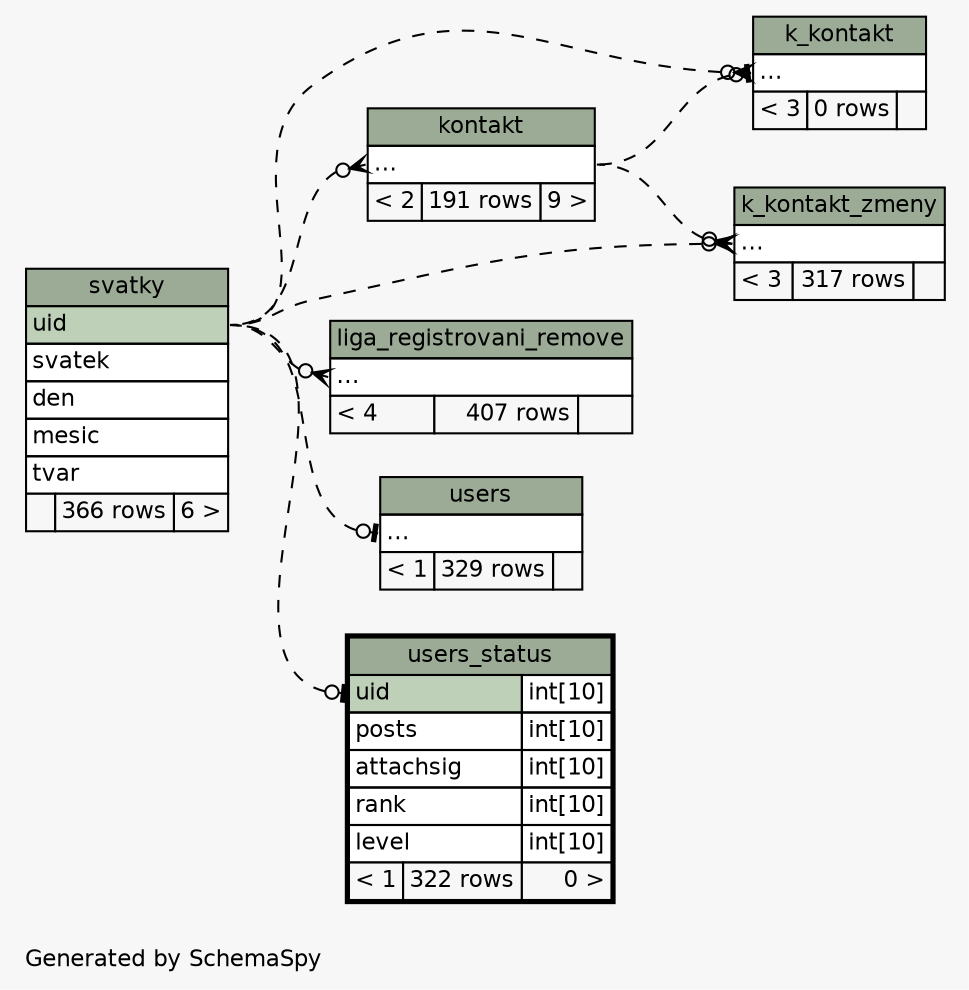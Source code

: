 // dot 2.38.0 on Mac OS X 10.9.4
// SchemaSpy rev 590
digraph "impliedTwoDegreesRelationshipsDiagram" {
  graph [
    rankdir="RL"
    bgcolor="#f7f7f7"
    label="\nGenerated by SchemaSpy"
    labeljust="l"
    nodesep="0.18"
    ranksep="0.46"
    fontname="Helvetica"
    fontsize="11"
  ];
  node [
    fontname="Helvetica"
    fontsize="11"
    shape="plaintext"
  ];
  edge [
    arrowsize="0.8"
  ];
  "k_kontakt":"elipses":w -> "kontakt":"elipses":e [arrowhead=none dir=back arrowtail=teeodot style=dashed];
  "k_kontakt":"elipses":w -> "svatky":"uid":e [arrowhead=none dir=back arrowtail=crowodot style=dashed];
  "k_kontakt_zmeny":"elipses":w -> "kontakt":"elipses":e [arrowhead=none dir=back arrowtail=crowodot style=dashed];
  "k_kontakt_zmeny":"elipses":w -> "svatky":"uid":e [arrowhead=none dir=back arrowtail=crowodot style=dashed];
  "kontakt":"elipses":w -> "svatky":"uid":e [arrowhead=none dir=back arrowtail=crowodot style=dashed];
  "liga_registrovani_remove":"elipses":w -> "svatky":"uid":e [arrowhead=none dir=back arrowtail=crowodot style=dashed];
  "users":"elipses":w -> "svatky":"uid":e [arrowhead=none dir=back arrowtail=teeodot style=dashed];
  "users_status":"uid":w -> "svatky":"uid":e [arrowhead=none dir=back arrowtail=teeodot style=dashed];
  "k_kontakt" [
    label=<
    <TABLE BORDER="0" CELLBORDER="1" CELLSPACING="0" BGCOLOR="#ffffff">
      <TR><TD COLSPAN="3" BGCOLOR="#9bab96" ALIGN="CENTER">k_kontakt</TD></TR>
      <TR><TD PORT="elipses" COLSPAN="3" ALIGN="LEFT">...</TD></TR>
      <TR><TD ALIGN="LEFT" BGCOLOR="#f7f7f7">&lt; 3</TD><TD ALIGN="RIGHT" BGCOLOR="#f7f7f7">0 rows</TD><TD ALIGN="RIGHT" BGCOLOR="#f7f7f7">  </TD></TR>
    </TABLE>>
    URL="k_kontakt.html"
    tooltip="k_kontakt"
  ];
  "k_kontakt_zmeny" [
    label=<
    <TABLE BORDER="0" CELLBORDER="1" CELLSPACING="0" BGCOLOR="#ffffff">
      <TR><TD COLSPAN="3" BGCOLOR="#9bab96" ALIGN="CENTER">k_kontakt_zmeny</TD></TR>
      <TR><TD PORT="elipses" COLSPAN="3" ALIGN="LEFT">...</TD></TR>
      <TR><TD ALIGN="LEFT" BGCOLOR="#f7f7f7">&lt; 3</TD><TD ALIGN="RIGHT" BGCOLOR="#f7f7f7">317 rows</TD><TD ALIGN="RIGHT" BGCOLOR="#f7f7f7">  </TD></TR>
    </TABLE>>
    URL="k_kontakt_zmeny.html"
    tooltip="k_kontakt_zmeny"
  ];
  "kontakt" [
    label=<
    <TABLE BORDER="0" CELLBORDER="1" CELLSPACING="0" BGCOLOR="#ffffff">
      <TR><TD COLSPAN="3" BGCOLOR="#9bab96" ALIGN="CENTER">kontakt</TD></TR>
      <TR><TD PORT="elipses" COLSPAN="3" ALIGN="LEFT">...</TD></TR>
      <TR><TD ALIGN="LEFT" BGCOLOR="#f7f7f7">&lt; 2</TD><TD ALIGN="RIGHT" BGCOLOR="#f7f7f7">191 rows</TD><TD ALIGN="RIGHT" BGCOLOR="#f7f7f7">9 &gt;</TD></TR>
    </TABLE>>
    URL="kontakt.html"
    tooltip="kontakt"
  ];
  "liga_registrovani_remove" [
    label=<
    <TABLE BORDER="0" CELLBORDER="1" CELLSPACING="0" BGCOLOR="#ffffff">
      <TR><TD COLSPAN="3" BGCOLOR="#9bab96" ALIGN="CENTER">liga_registrovani_remove</TD></TR>
      <TR><TD PORT="elipses" COLSPAN="3" ALIGN="LEFT">...</TD></TR>
      <TR><TD ALIGN="LEFT" BGCOLOR="#f7f7f7">&lt; 4</TD><TD ALIGN="RIGHT" BGCOLOR="#f7f7f7">407 rows</TD><TD ALIGN="RIGHT" BGCOLOR="#f7f7f7">  </TD></TR>
    </TABLE>>
    URL="liga_registrovani_remove.html"
    tooltip="liga_registrovani_remove"
  ];
  "svatky" [
    label=<
    <TABLE BORDER="0" CELLBORDER="1" CELLSPACING="0" BGCOLOR="#ffffff">
      <TR><TD COLSPAN="3" BGCOLOR="#9bab96" ALIGN="CENTER">svatky</TD></TR>
      <TR><TD PORT="uid" COLSPAN="3" BGCOLOR="#bed1b8" ALIGN="LEFT">uid</TD></TR>
      <TR><TD PORT="svatek" COLSPAN="3" ALIGN="LEFT">svatek</TD></TR>
      <TR><TD PORT="den" COLSPAN="3" ALIGN="LEFT">den</TD></TR>
      <TR><TD PORT="mesic" COLSPAN="3" ALIGN="LEFT">mesic</TD></TR>
      <TR><TD PORT="tvar" COLSPAN="3" ALIGN="LEFT">tvar</TD></TR>
      <TR><TD ALIGN="LEFT" BGCOLOR="#f7f7f7">  </TD><TD ALIGN="RIGHT" BGCOLOR="#f7f7f7">366 rows</TD><TD ALIGN="RIGHT" BGCOLOR="#f7f7f7">6 &gt;</TD></TR>
    </TABLE>>
    URL="svatky.html"
    tooltip="svatky"
  ];
  "users" [
    label=<
    <TABLE BORDER="0" CELLBORDER="1" CELLSPACING="0" BGCOLOR="#ffffff">
      <TR><TD COLSPAN="3" BGCOLOR="#9bab96" ALIGN="CENTER">users</TD></TR>
      <TR><TD PORT="elipses" COLSPAN="3" ALIGN="LEFT">...</TD></TR>
      <TR><TD ALIGN="LEFT" BGCOLOR="#f7f7f7">&lt; 1</TD><TD ALIGN="RIGHT" BGCOLOR="#f7f7f7">329 rows</TD><TD ALIGN="RIGHT" BGCOLOR="#f7f7f7">  </TD></TR>
    </TABLE>>
    URL="users.html"
    tooltip="users"
  ];
  "users_status" [
    label=<
    <TABLE BORDER="2" CELLBORDER="1" CELLSPACING="0" BGCOLOR="#ffffff">
      <TR><TD COLSPAN="3" BGCOLOR="#9bab96" ALIGN="CENTER">users_status</TD></TR>
      <TR><TD PORT="uid" COLSPAN="2" BGCOLOR="#bed1b8" ALIGN="LEFT">uid</TD><TD PORT="uid.type" ALIGN="LEFT">int[10]</TD></TR>
      <TR><TD PORT="posts" COLSPAN="2" ALIGN="LEFT">posts</TD><TD PORT="posts.type" ALIGN="LEFT">int[10]</TD></TR>
      <TR><TD PORT="attachsig" COLSPAN="2" ALIGN="LEFT">attachsig</TD><TD PORT="attachsig.type" ALIGN="LEFT">int[10]</TD></TR>
      <TR><TD PORT="rank" COLSPAN="2" ALIGN="LEFT">rank</TD><TD PORT="rank.type" ALIGN="LEFT">int[10]</TD></TR>
      <TR><TD PORT="level" COLSPAN="2" ALIGN="LEFT">level</TD><TD PORT="level.type" ALIGN="LEFT">int[10]</TD></TR>
      <TR><TD ALIGN="LEFT" BGCOLOR="#f7f7f7">&lt; 1</TD><TD ALIGN="RIGHT" BGCOLOR="#f7f7f7">322 rows</TD><TD ALIGN="RIGHT" BGCOLOR="#f7f7f7">0 &gt;</TD></TR>
    </TABLE>>
    URL="users_status.html"
    tooltip="users_status"
  ];
}
